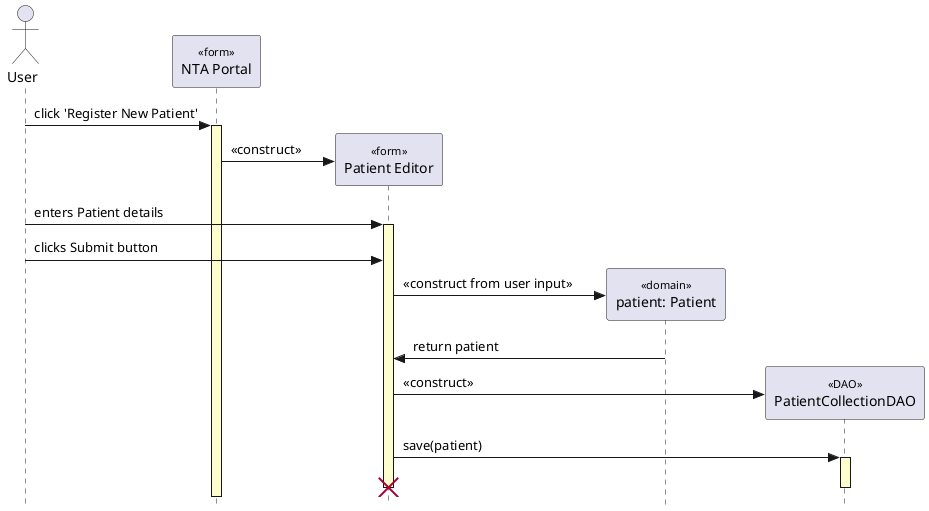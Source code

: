 @startuml registerNewPatientNTA

' use strict UML mode
' style tweaks to make the diagram a little more readable
skinparam {
	Style strictuml
	RoundCorner 5
	BoxPadding 35
	ParticipantPadding 15
    Padding 2

	Sequence {
		' make activations yellow too
		LifeLineBackgroundColor #FDFDCD

		' make stereotypes more presentable
		Stereotype {
			Font {
				Size 11
				Style plain
			}
		}
	}

	Database {
		' make database border consistent with the rest of the diagram
		BorderColor #A80036
	}

}

actor "User" as user

'ad the required participants.
participant "NTA Portal" as portal <<form>>
participant "Patient Editor" as patientEditor <<form>>
participant "patient: Patient" as patient <<domain>>
participant "PatientCollectionDAO" as patientCollectionDAO <<DAO>>

'user clicks submit button
user -> portal++: click 'Register New Patient'
create patientEditor
portal -> patientEditor: <<construct>>

' user enters product details and clicks the save product button
user -> patientEditor++ : enters Patient details
user -> patientEditor : clicks Submit button

' construct product object from user input
create patient
patientEditor -> patient : <<construct from user input>>
patient -> patientEditor : return patient

'Construct the DAO
create patientCollectionDAO
patientEditor -> patientCollectionDAO : <<construct>>

'Save the patient
patientEditor -> patientCollectionDAO++: save(patient)

'close the product editor
patientCollectionDAO--
patientEditor--

'close the main menu
destroy patientEditor


@enduml